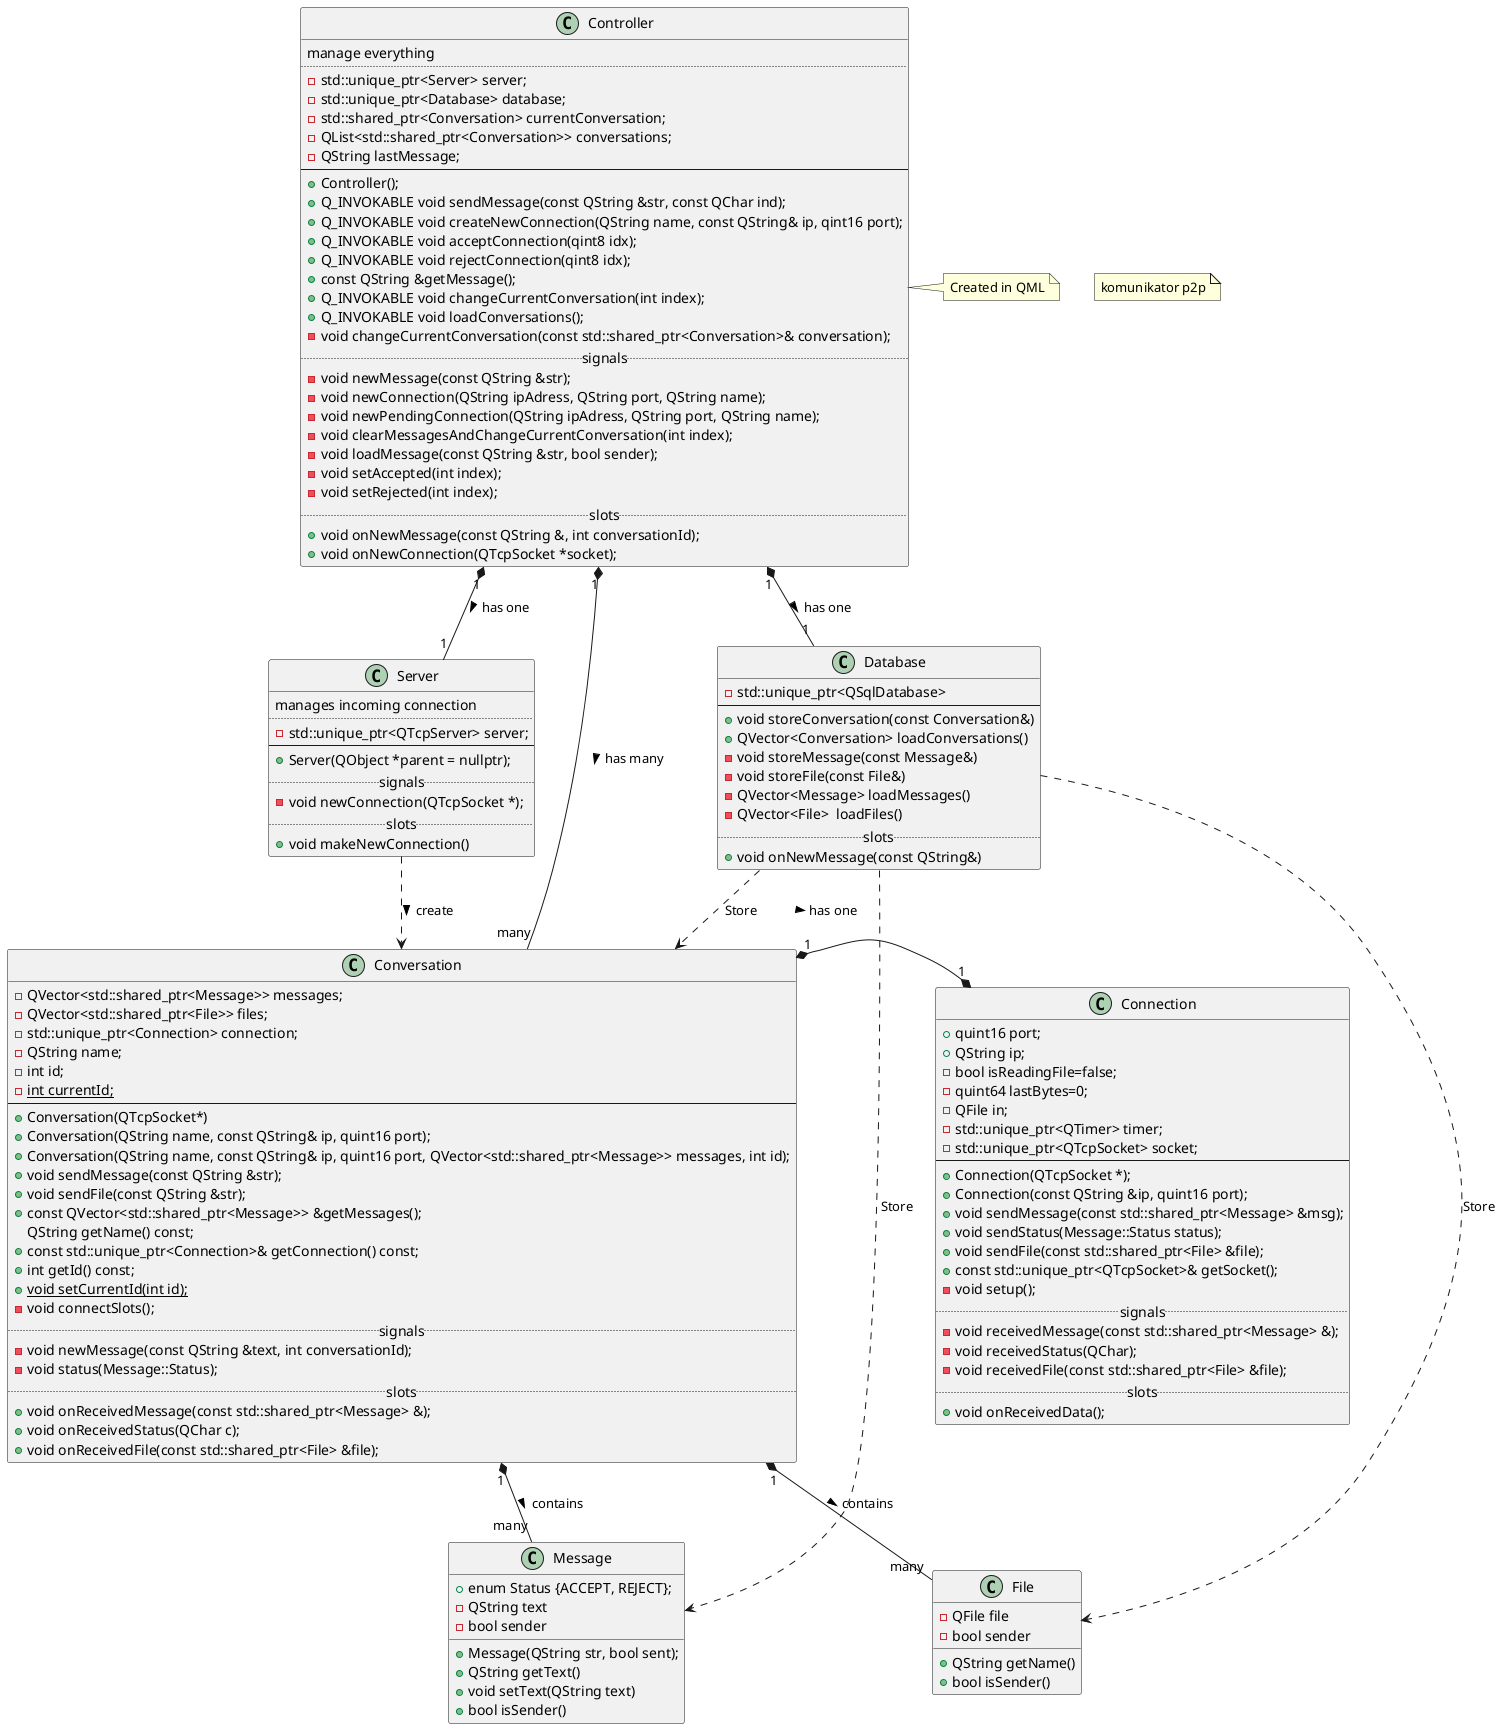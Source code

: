 
@startuml
note "komunikator p2p" as Title

class Controller
class Database
class Conversation
class Message
class Server
class Connection
class File

Controller "1" *-- "many" Conversation : has many >
Controller "1" *-- "1" Database : has one >
Controller "1" *-- "1" Server : has one >
Conversation "1" *-- "many" Message : contains >
Conversation "1" *-- "many" File : contains >
Server ..> Conversation : create >
Conversation "1" *-* "1" Connection : has one >
Database ..> Conversation : Store
Database ..> Message : Store
Database ..> File : Store

note right of Controller: Created in QML
class Controller {
manage everything
..
-std::unique_ptr<Server> server;
-std::unique_ptr<Database> database;
-std::shared_ptr<Conversation> currentConversation;
-QList<std::shared_ptr<Conversation>> conversations;
-QString lastMessage;
--
+Controller();
+Q_INVOKABLE void sendMessage(const QString &str, const QChar ind);
+Q_INVOKABLE void createNewConnection(QString name, const QString& ip, qint16 port);
+Q_INVOKABLE void acceptConnection(qint8 idx);
+Q_INVOKABLE void rejectConnection(qint8 idx);
+const QString &getMessage();
+Q_INVOKABLE void changeCurrentConversation(int index);
+Q_INVOKABLE void loadConversations();
-void changeCurrentConversation(const std::shared_ptr<Conversation>& conversation);
..signals..
-void newMessage(const QString &str);
-void newConnection(QString ipAdress, QString port, QString name);
-void newPendingConnection(QString ipAdress, QString port, QString name);
-void clearMessagesAndChangeCurrentConversation(int index);
-void loadMessage(const QString &str, bool sender);
-void setAccepted(int index);
-void setRejected(int index);
..slots..
+void onNewMessage(const QString &, int conversationId);
+void onNewConnection(QTcpSocket *socket);
}

class Conversation {
-QVector<std::shared_ptr<Message>> messages;
-QVector<std::shared_ptr<File>> files;
-std::unique_ptr<Connection> connection;
-QString name;
-int id;
-{static} int currentId;
--
+Conversation(QTcpSocket*)
+Conversation(QString name, const QString& ip, quint16 port);
+Conversation(QString name, const QString& ip, quint16 port, QVector<std::shared_ptr<Message>> messages, int id);
+void sendMessage(const QString &str);
+void sendFile(const QString &str);
+const QVector<std::shared_ptr<Message>> &getMessages();
QString getName() const;
+const std::unique_ptr<Connection>& getConnection() const;
+int getId() const;
+{static} void setCurrentId(int id);
-void connectSlots();
..signals..
-void newMessage(const QString &text, int conversationId);
-void status(Message::Status);
..slots..
+void onReceivedMessage(const std::shared_ptr<Message> &);
+void onReceivedStatus(QChar c);
+void onReceivedFile(const std::shared_ptr<File> &file);
}

class Message {
+enum Status {ACCEPT, REJECT};
+Message(QString str, bool sent);
+QString getText()
+void setText(QString text)
+bool isSender()
-QString text
-bool sender
}

class Server {
manages incoming connection
..
-std::unique_ptr<QTcpServer> server;
--
+Server(QObject *parent = nullptr);
..signals..
-void newConnection(QTcpSocket *);
..slots..
+void makeNewConnection()
}

class Connection {
+quint16 port;
+QString ip;
-bool isReadingFile=false;
-quint64 lastBytes=0;
-QFile in;
-std::unique_ptr<QTimer> timer;
-std::unique_ptr<QTcpSocket> socket;
--
+Connection(QTcpSocket *);
+Connection(const QString &ip, quint16 port);
+void sendMessage(const std::shared_ptr<Message> &msg);
+void sendStatus(Message::Status status);
+void sendFile(const std::shared_ptr<File> &file);
+const std::unique_ptr<QTcpSocket>& getSocket();
-void setup();
..signals..
-void receivedMessage(const std::shared_ptr<Message> &);
-void receivedStatus(QChar);
-void receivedFile(const std::shared_ptr<File> &file);
..slots..
+void onReceivedData();
}

class File {
+QString getName()
+bool isSender()
-QFile file
-bool sender
}

class Database {
-std::unique_ptr<QSqlDatabase>
--
+void storeConversation(const Conversation&)
+QVector<Conversation> loadConversations()
-void storeMessage(const Message&)
-void storeFile(const File&)
-QVector<Message> loadMessages()
-QVector<File>  loadFiles()
..slots..
+void onNewMessage(const QString&)
}

@enduml
